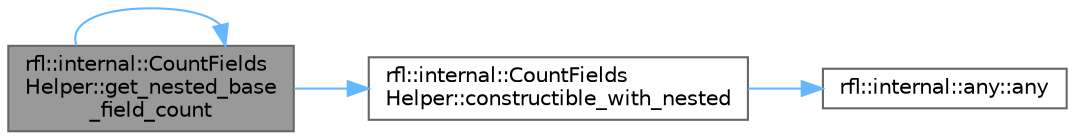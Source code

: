digraph "rfl::internal::CountFieldsHelper::get_nested_base_field_count"
{
 // LATEX_PDF_SIZE
  bgcolor="transparent";
  edge [fontname=Helvetica,fontsize=10,labelfontname=Helvetica,labelfontsize=10];
  node [fontname=Helvetica,fontsize=10,shape=box,height=0.2,width=0.4];
  rankdir="LR";
  Node1 [id="Node000001",label="rfl::internal::CountFields\lHelper::get_nested_base\l_field_count",height=0.2,width=0.4,color="gray40", fillcolor="grey60", style="filled", fontcolor="black",tooltip=" "];
  Node1 -> Node2 [id="edge4_Node000001_Node000002",color="steelblue1",style="solid",tooltip=" "];
  Node2 [id="Node000002",label="rfl::internal::CountFields\lHelper::constructible_with_nested",height=0.2,width=0.4,color="grey40", fillcolor="white", style="filled",URL="$structrfl_1_1internal_1_1_count_fields_helper.html#a198d0044af7afd1e1bd881bee89f3309",tooltip=" "];
  Node2 -> Node3 [id="edge5_Node000002_Node000003",color="steelblue1",style="solid",tooltip=" "];
  Node3 [id="Node000003",label="rfl::internal::any::any",height=0.2,width=0.4,color="grey40", fillcolor="white", style="filled",URL="$structrfl_1_1internal_1_1any.html#af764ef169b4dc8f6943b44e7e26d15c4",tooltip=" "];
  Node1 -> Node1 [id="edge6_Node000001_Node000001",color="steelblue1",style="solid",tooltip=" "];
}

